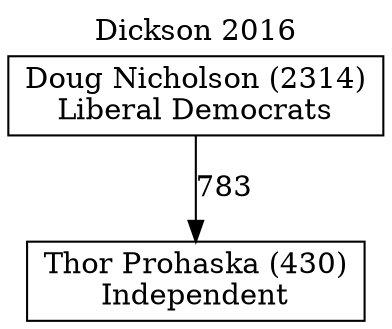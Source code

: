 // House preference flow
digraph "Thor Prohaska (430)_Dickson_2016" {
	graph [label="Dickson 2016" labelloc=t mclimit=10]
	node [shape=box]
	"Thor Prohaska (430)" [label="Thor Prohaska (430)
Independent"]
	"Doug Nicholson (2314)" [label="Doug Nicholson (2314)
Liberal Democrats"]
	"Doug Nicholson (2314)" -> "Thor Prohaska (430)" [label=783]
}
